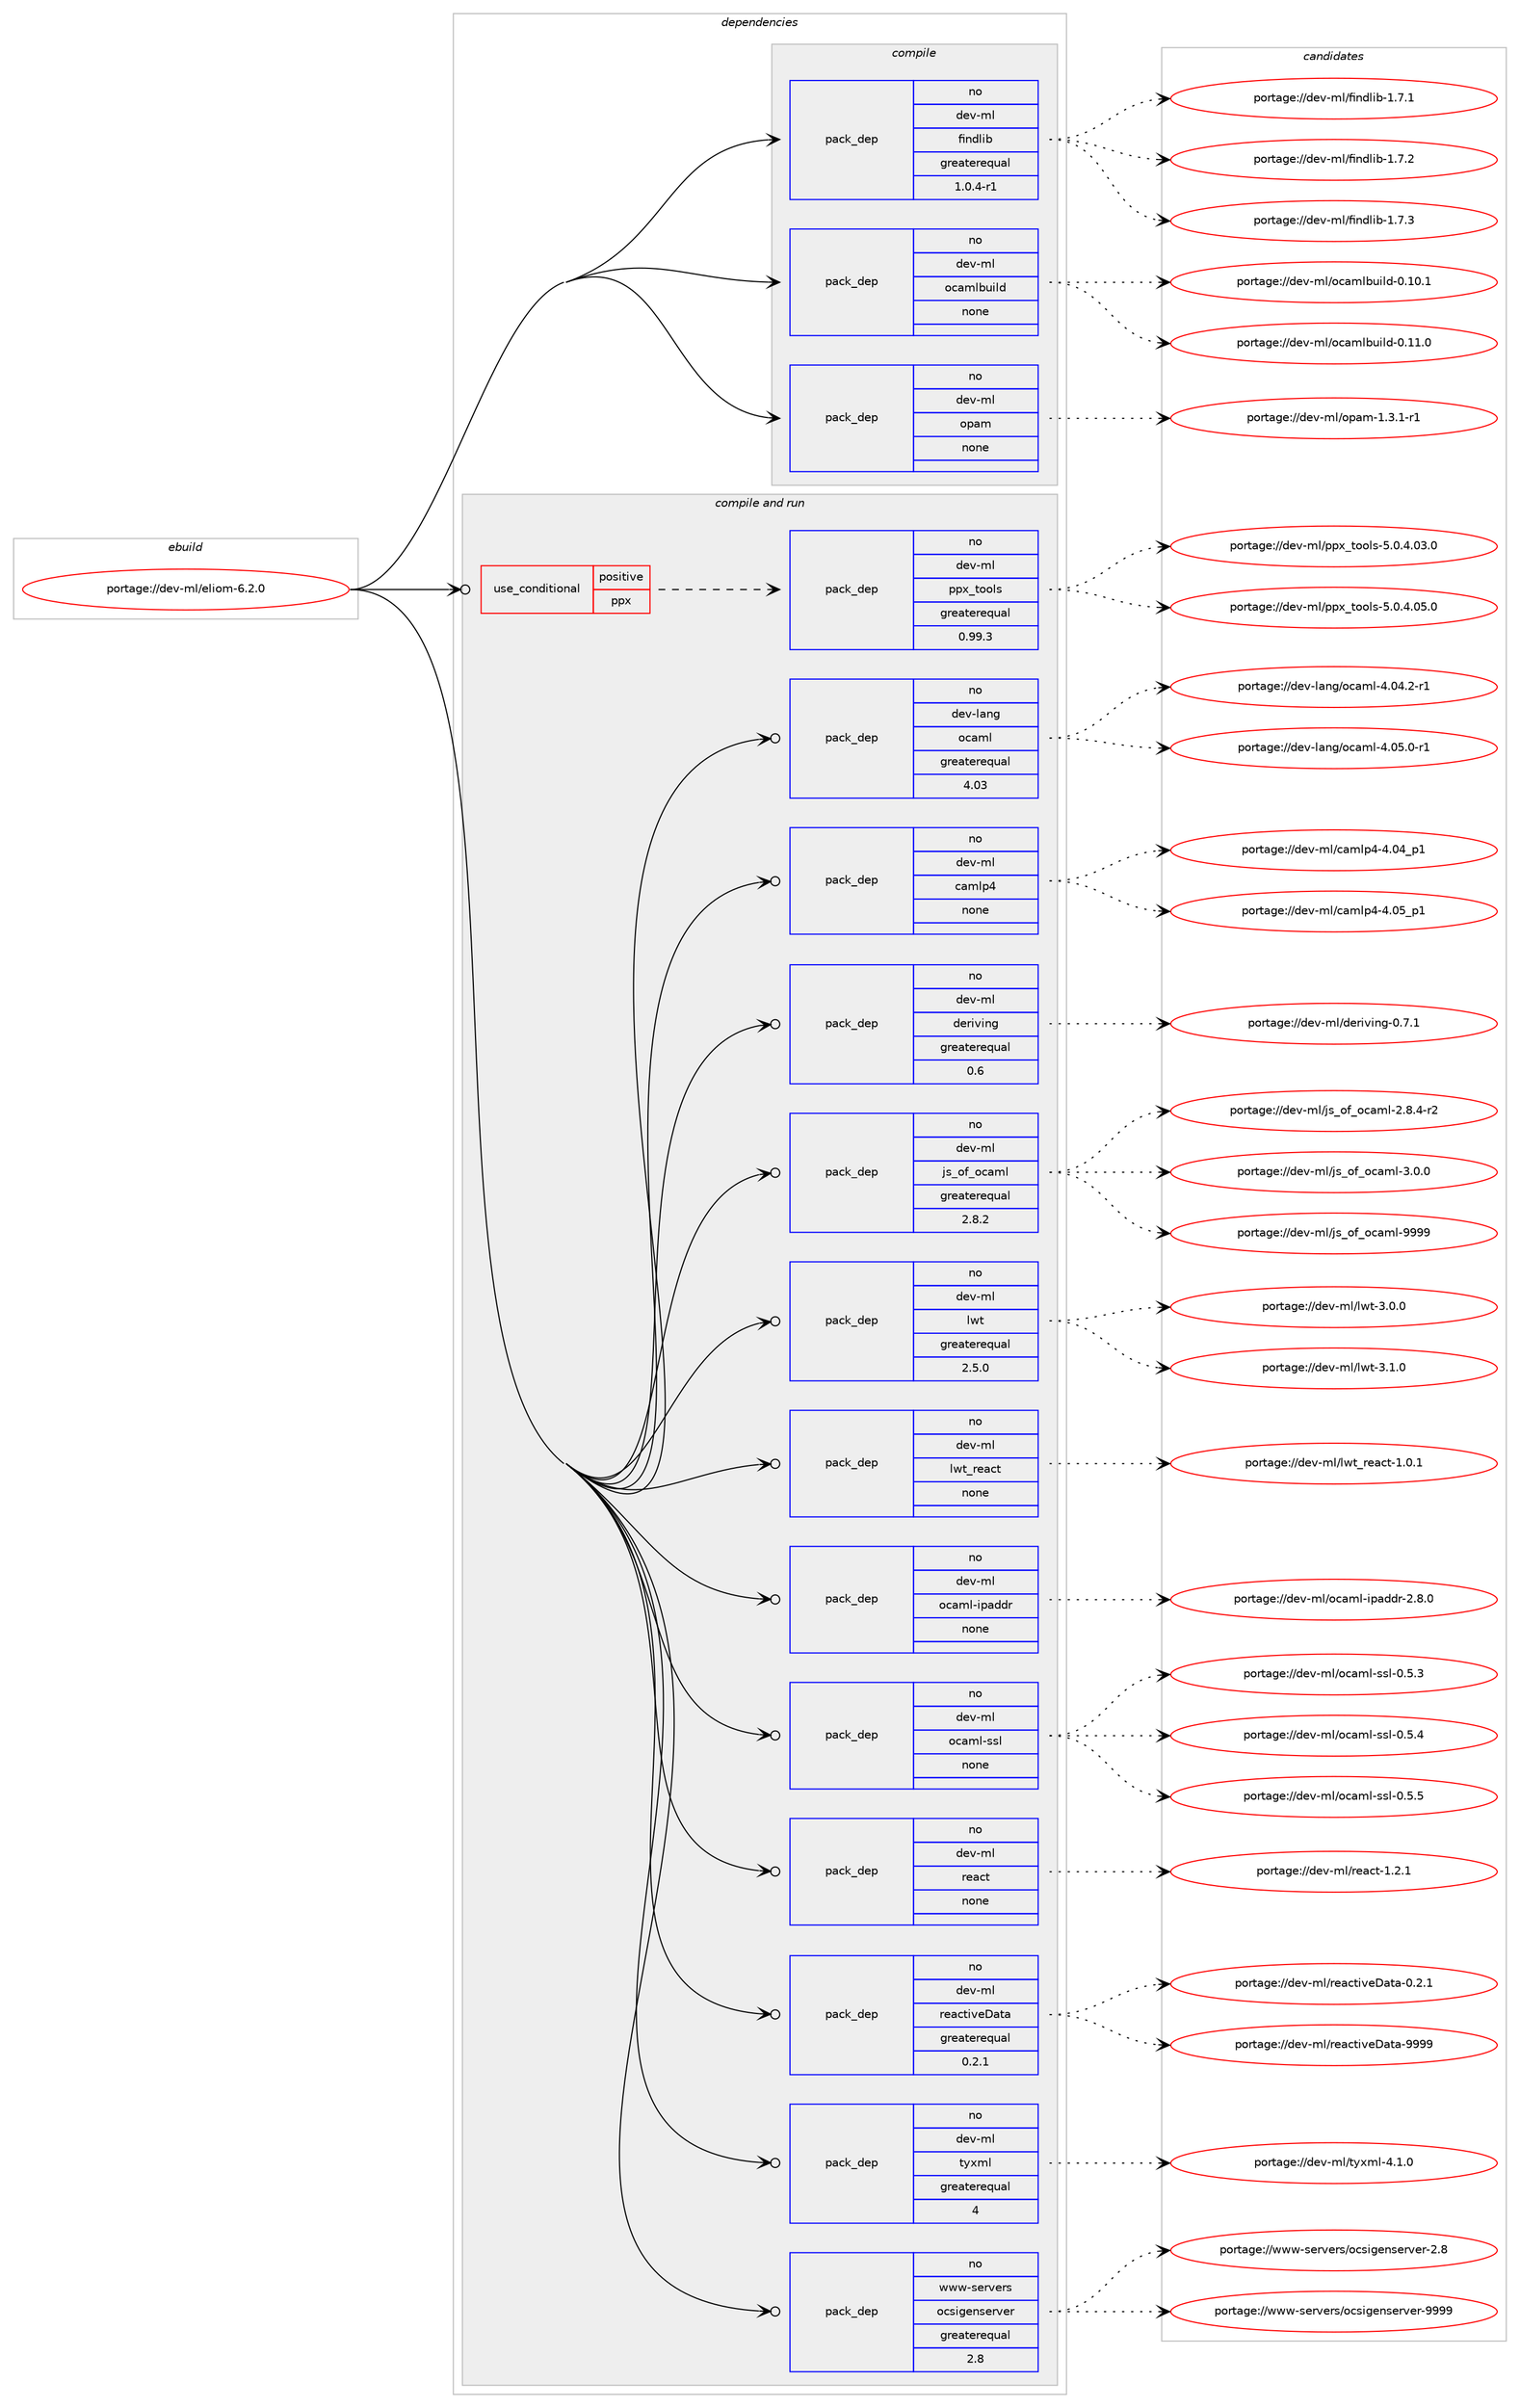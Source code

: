 digraph prolog {

# *************
# Graph options
# *************

newrank=true;
concentrate=true;
compound=true;
graph [rankdir=LR,fontname=Helvetica,fontsize=10,ranksep=1.5];#, ranksep=2.5, nodesep=0.2];
edge  [arrowhead=vee];
node  [fontname=Helvetica,fontsize=10];

# **********
# The ebuild
# **********

subgraph cluster_leftcol {
color=gray;
rank=same;
label=<<i>ebuild</i>>;
id [label="portage://dev-ml/eliom-6.2.0", color=red, width=4, href="../dev-ml/eliom-6.2.0.svg"];
}

# ****************
# The dependencies
# ****************

subgraph cluster_midcol {
color=gray;
label=<<i>dependencies</i>>;
subgraph cluster_compile {
fillcolor="#eeeeee";
style=filled;
label=<<i>compile</i>>;
subgraph pack80777 {
dependency106297 [label=<<TABLE BORDER="0" CELLBORDER="1" CELLSPACING="0" CELLPADDING="4" WIDTH="220"><TR><TD ROWSPAN="6" CELLPADDING="30">pack_dep</TD></TR><TR><TD WIDTH="110">no</TD></TR><TR><TD>dev-ml</TD></TR><TR><TD>findlib</TD></TR><TR><TD>greaterequal</TD></TR><TR><TD>1.0.4-r1</TD></TR></TABLE>>, shape=none, color=blue];
}
id:e -> dependency106297:w [weight=20,style="solid",arrowhead="vee"];
subgraph pack80778 {
dependency106298 [label=<<TABLE BORDER="0" CELLBORDER="1" CELLSPACING="0" CELLPADDING="4" WIDTH="220"><TR><TD ROWSPAN="6" CELLPADDING="30">pack_dep</TD></TR><TR><TD WIDTH="110">no</TD></TR><TR><TD>dev-ml</TD></TR><TR><TD>ocamlbuild</TD></TR><TR><TD>none</TD></TR><TR><TD></TD></TR></TABLE>>, shape=none, color=blue];
}
id:e -> dependency106298:w [weight=20,style="solid",arrowhead="vee"];
subgraph pack80779 {
dependency106299 [label=<<TABLE BORDER="0" CELLBORDER="1" CELLSPACING="0" CELLPADDING="4" WIDTH="220"><TR><TD ROWSPAN="6" CELLPADDING="30">pack_dep</TD></TR><TR><TD WIDTH="110">no</TD></TR><TR><TD>dev-ml</TD></TR><TR><TD>opam</TD></TR><TR><TD>none</TD></TR><TR><TD></TD></TR></TABLE>>, shape=none, color=blue];
}
id:e -> dependency106299:w [weight=20,style="solid",arrowhead="vee"];
}
subgraph cluster_compileandrun {
fillcolor="#eeeeee";
style=filled;
label=<<i>compile and run</i>>;
subgraph cond22372 {
dependency106300 [label=<<TABLE BORDER="0" CELLBORDER="1" CELLSPACING="0" CELLPADDING="4"><TR><TD ROWSPAN="3" CELLPADDING="10">use_conditional</TD></TR><TR><TD>positive</TD></TR><TR><TD>ppx</TD></TR></TABLE>>, shape=none, color=red];
subgraph pack80780 {
dependency106301 [label=<<TABLE BORDER="0" CELLBORDER="1" CELLSPACING="0" CELLPADDING="4" WIDTH="220"><TR><TD ROWSPAN="6" CELLPADDING="30">pack_dep</TD></TR><TR><TD WIDTH="110">no</TD></TR><TR><TD>dev-ml</TD></TR><TR><TD>ppx_tools</TD></TR><TR><TD>greaterequal</TD></TR><TR><TD>0.99.3</TD></TR></TABLE>>, shape=none, color=blue];
}
dependency106300:e -> dependency106301:w [weight=20,style="dashed",arrowhead="vee"];
}
id:e -> dependency106300:w [weight=20,style="solid",arrowhead="odotvee"];
subgraph pack80781 {
dependency106302 [label=<<TABLE BORDER="0" CELLBORDER="1" CELLSPACING="0" CELLPADDING="4" WIDTH="220"><TR><TD ROWSPAN="6" CELLPADDING="30">pack_dep</TD></TR><TR><TD WIDTH="110">no</TD></TR><TR><TD>dev-lang</TD></TR><TR><TD>ocaml</TD></TR><TR><TD>greaterequal</TD></TR><TR><TD>4.03</TD></TR></TABLE>>, shape=none, color=blue];
}
id:e -> dependency106302:w [weight=20,style="solid",arrowhead="odotvee"];
subgraph pack80782 {
dependency106303 [label=<<TABLE BORDER="0" CELLBORDER="1" CELLSPACING="0" CELLPADDING="4" WIDTH="220"><TR><TD ROWSPAN="6" CELLPADDING="30">pack_dep</TD></TR><TR><TD WIDTH="110">no</TD></TR><TR><TD>dev-ml</TD></TR><TR><TD>camlp4</TD></TR><TR><TD>none</TD></TR><TR><TD></TD></TR></TABLE>>, shape=none, color=blue];
}
id:e -> dependency106303:w [weight=20,style="solid",arrowhead="odotvee"];
subgraph pack80783 {
dependency106304 [label=<<TABLE BORDER="0" CELLBORDER="1" CELLSPACING="0" CELLPADDING="4" WIDTH="220"><TR><TD ROWSPAN="6" CELLPADDING="30">pack_dep</TD></TR><TR><TD WIDTH="110">no</TD></TR><TR><TD>dev-ml</TD></TR><TR><TD>deriving</TD></TR><TR><TD>greaterequal</TD></TR><TR><TD>0.6</TD></TR></TABLE>>, shape=none, color=blue];
}
id:e -> dependency106304:w [weight=20,style="solid",arrowhead="odotvee"];
subgraph pack80784 {
dependency106305 [label=<<TABLE BORDER="0" CELLBORDER="1" CELLSPACING="0" CELLPADDING="4" WIDTH="220"><TR><TD ROWSPAN="6" CELLPADDING="30">pack_dep</TD></TR><TR><TD WIDTH="110">no</TD></TR><TR><TD>dev-ml</TD></TR><TR><TD>js_of_ocaml</TD></TR><TR><TD>greaterequal</TD></TR><TR><TD>2.8.2</TD></TR></TABLE>>, shape=none, color=blue];
}
id:e -> dependency106305:w [weight=20,style="solid",arrowhead="odotvee"];
subgraph pack80785 {
dependency106306 [label=<<TABLE BORDER="0" CELLBORDER="1" CELLSPACING="0" CELLPADDING="4" WIDTH="220"><TR><TD ROWSPAN="6" CELLPADDING="30">pack_dep</TD></TR><TR><TD WIDTH="110">no</TD></TR><TR><TD>dev-ml</TD></TR><TR><TD>lwt</TD></TR><TR><TD>greaterequal</TD></TR><TR><TD>2.5.0</TD></TR></TABLE>>, shape=none, color=blue];
}
id:e -> dependency106306:w [weight=20,style="solid",arrowhead="odotvee"];
subgraph pack80786 {
dependency106307 [label=<<TABLE BORDER="0" CELLBORDER="1" CELLSPACING="0" CELLPADDING="4" WIDTH="220"><TR><TD ROWSPAN="6" CELLPADDING="30">pack_dep</TD></TR><TR><TD WIDTH="110">no</TD></TR><TR><TD>dev-ml</TD></TR><TR><TD>lwt_react</TD></TR><TR><TD>none</TD></TR><TR><TD></TD></TR></TABLE>>, shape=none, color=blue];
}
id:e -> dependency106307:w [weight=20,style="solid",arrowhead="odotvee"];
subgraph pack80787 {
dependency106308 [label=<<TABLE BORDER="0" CELLBORDER="1" CELLSPACING="0" CELLPADDING="4" WIDTH="220"><TR><TD ROWSPAN="6" CELLPADDING="30">pack_dep</TD></TR><TR><TD WIDTH="110">no</TD></TR><TR><TD>dev-ml</TD></TR><TR><TD>ocaml-ipaddr</TD></TR><TR><TD>none</TD></TR><TR><TD></TD></TR></TABLE>>, shape=none, color=blue];
}
id:e -> dependency106308:w [weight=20,style="solid",arrowhead="odotvee"];
subgraph pack80788 {
dependency106309 [label=<<TABLE BORDER="0" CELLBORDER="1" CELLSPACING="0" CELLPADDING="4" WIDTH="220"><TR><TD ROWSPAN="6" CELLPADDING="30">pack_dep</TD></TR><TR><TD WIDTH="110">no</TD></TR><TR><TD>dev-ml</TD></TR><TR><TD>ocaml-ssl</TD></TR><TR><TD>none</TD></TR><TR><TD></TD></TR></TABLE>>, shape=none, color=blue];
}
id:e -> dependency106309:w [weight=20,style="solid",arrowhead="odotvee"];
subgraph pack80789 {
dependency106310 [label=<<TABLE BORDER="0" CELLBORDER="1" CELLSPACING="0" CELLPADDING="4" WIDTH="220"><TR><TD ROWSPAN="6" CELLPADDING="30">pack_dep</TD></TR><TR><TD WIDTH="110">no</TD></TR><TR><TD>dev-ml</TD></TR><TR><TD>react</TD></TR><TR><TD>none</TD></TR><TR><TD></TD></TR></TABLE>>, shape=none, color=blue];
}
id:e -> dependency106310:w [weight=20,style="solid",arrowhead="odotvee"];
subgraph pack80790 {
dependency106311 [label=<<TABLE BORDER="0" CELLBORDER="1" CELLSPACING="0" CELLPADDING="4" WIDTH="220"><TR><TD ROWSPAN="6" CELLPADDING="30">pack_dep</TD></TR><TR><TD WIDTH="110">no</TD></TR><TR><TD>dev-ml</TD></TR><TR><TD>reactiveData</TD></TR><TR><TD>greaterequal</TD></TR><TR><TD>0.2.1</TD></TR></TABLE>>, shape=none, color=blue];
}
id:e -> dependency106311:w [weight=20,style="solid",arrowhead="odotvee"];
subgraph pack80791 {
dependency106312 [label=<<TABLE BORDER="0" CELLBORDER="1" CELLSPACING="0" CELLPADDING="4" WIDTH="220"><TR><TD ROWSPAN="6" CELLPADDING="30">pack_dep</TD></TR><TR><TD WIDTH="110">no</TD></TR><TR><TD>dev-ml</TD></TR><TR><TD>tyxml</TD></TR><TR><TD>greaterequal</TD></TR><TR><TD>4</TD></TR></TABLE>>, shape=none, color=blue];
}
id:e -> dependency106312:w [weight=20,style="solid",arrowhead="odotvee"];
subgraph pack80792 {
dependency106313 [label=<<TABLE BORDER="0" CELLBORDER="1" CELLSPACING="0" CELLPADDING="4" WIDTH="220"><TR><TD ROWSPAN="6" CELLPADDING="30">pack_dep</TD></TR><TR><TD WIDTH="110">no</TD></TR><TR><TD>www-servers</TD></TR><TR><TD>ocsigenserver</TD></TR><TR><TD>greaterequal</TD></TR><TR><TD>2.8</TD></TR></TABLE>>, shape=none, color=blue];
}
id:e -> dependency106313:w [weight=20,style="solid",arrowhead="odotvee"];
}
subgraph cluster_run {
fillcolor="#eeeeee";
style=filled;
label=<<i>run</i>>;
}
}

# **************
# The candidates
# **************

subgraph cluster_choices {
rank=same;
color=gray;
label=<<i>candidates</i>>;

subgraph choice80777 {
color=black;
nodesep=1;
choiceportage100101118451091084710210511010010810598454946554649 [label="portage://dev-ml/findlib-1.7.1", color=red, width=4,href="../dev-ml/findlib-1.7.1.svg"];
choiceportage100101118451091084710210511010010810598454946554650 [label="portage://dev-ml/findlib-1.7.2", color=red, width=4,href="../dev-ml/findlib-1.7.2.svg"];
choiceportage100101118451091084710210511010010810598454946554651 [label="portage://dev-ml/findlib-1.7.3", color=red, width=4,href="../dev-ml/findlib-1.7.3.svg"];
dependency106297:e -> choiceportage100101118451091084710210511010010810598454946554649:w [style=dotted,weight="100"];
dependency106297:e -> choiceportage100101118451091084710210511010010810598454946554650:w [style=dotted,weight="100"];
dependency106297:e -> choiceportage100101118451091084710210511010010810598454946554651:w [style=dotted,weight="100"];
}
subgraph choice80778 {
color=black;
nodesep=1;
choiceportage100101118451091084711199971091089811710510810045484649484649 [label="portage://dev-ml/ocamlbuild-0.10.1", color=red, width=4,href="../dev-ml/ocamlbuild-0.10.1.svg"];
choiceportage100101118451091084711199971091089811710510810045484649494648 [label="portage://dev-ml/ocamlbuild-0.11.0", color=red, width=4,href="../dev-ml/ocamlbuild-0.11.0.svg"];
dependency106298:e -> choiceportage100101118451091084711199971091089811710510810045484649484649:w [style=dotted,weight="100"];
dependency106298:e -> choiceportage100101118451091084711199971091089811710510810045484649494648:w [style=dotted,weight="100"];
}
subgraph choice80779 {
color=black;
nodesep=1;
choiceportage1001011184510910847111112971094549465146494511449 [label="portage://dev-ml/opam-1.3.1-r1", color=red, width=4,href="../dev-ml/opam-1.3.1-r1.svg"];
dependency106299:e -> choiceportage1001011184510910847111112971094549465146494511449:w [style=dotted,weight="100"];
}
subgraph choice80780 {
color=black;
nodesep=1;
choiceportage1001011184510910847112112120951161111111081154553464846524648514648 [label="portage://dev-ml/ppx_tools-5.0.4.03.0", color=red, width=4,href="../dev-ml/ppx_tools-5.0.4.03.0.svg"];
choiceportage1001011184510910847112112120951161111111081154553464846524648534648 [label="portage://dev-ml/ppx_tools-5.0.4.05.0", color=red, width=4,href="../dev-ml/ppx_tools-5.0.4.05.0.svg"];
dependency106301:e -> choiceportage1001011184510910847112112120951161111111081154553464846524648514648:w [style=dotted,weight="100"];
dependency106301:e -> choiceportage1001011184510910847112112120951161111111081154553464846524648534648:w [style=dotted,weight="100"];
}
subgraph choice80781 {
color=black;
nodesep=1;
choiceportage1001011184510897110103471119997109108455246485246504511449 [label="portage://dev-lang/ocaml-4.04.2-r1", color=red, width=4,href="../dev-lang/ocaml-4.04.2-r1.svg"];
choiceportage1001011184510897110103471119997109108455246485346484511449 [label="portage://dev-lang/ocaml-4.05.0-r1", color=red, width=4,href="../dev-lang/ocaml-4.05.0-r1.svg"];
dependency106302:e -> choiceportage1001011184510897110103471119997109108455246485246504511449:w [style=dotted,weight="100"];
dependency106302:e -> choiceportage1001011184510897110103471119997109108455246485346484511449:w [style=dotted,weight="100"];
}
subgraph choice80782 {
color=black;
nodesep=1;
choiceportage100101118451091084799971091081125245524648529511249 [label="portage://dev-ml/camlp4-4.04_p1", color=red, width=4,href="../dev-ml/camlp4-4.04_p1.svg"];
choiceportage100101118451091084799971091081125245524648539511249 [label="portage://dev-ml/camlp4-4.05_p1", color=red, width=4,href="../dev-ml/camlp4-4.05_p1.svg"];
dependency106303:e -> choiceportage100101118451091084799971091081125245524648529511249:w [style=dotted,weight="100"];
dependency106303:e -> choiceportage100101118451091084799971091081125245524648539511249:w [style=dotted,weight="100"];
}
subgraph choice80783 {
color=black;
nodesep=1;
choiceportage1001011184510910847100101114105118105110103454846554649 [label="portage://dev-ml/deriving-0.7.1", color=red, width=4,href="../dev-ml/deriving-0.7.1.svg"];
dependency106304:e -> choiceportage1001011184510910847100101114105118105110103454846554649:w [style=dotted,weight="100"];
}
subgraph choice80784 {
color=black;
nodesep=1;
choiceportage1001011184510910847106115951111029511199971091084550465646524511450 [label="portage://dev-ml/js_of_ocaml-2.8.4-r2", color=red, width=4,href="../dev-ml/js_of_ocaml-2.8.4-r2.svg"];
choiceportage100101118451091084710611595111102951119997109108455146484648 [label="portage://dev-ml/js_of_ocaml-3.0.0", color=red, width=4,href="../dev-ml/js_of_ocaml-3.0.0.svg"];
choiceportage1001011184510910847106115951111029511199971091084557575757 [label="portage://dev-ml/js_of_ocaml-9999", color=red, width=4,href="../dev-ml/js_of_ocaml-9999.svg"];
dependency106305:e -> choiceportage1001011184510910847106115951111029511199971091084550465646524511450:w [style=dotted,weight="100"];
dependency106305:e -> choiceportage100101118451091084710611595111102951119997109108455146484648:w [style=dotted,weight="100"];
dependency106305:e -> choiceportage1001011184510910847106115951111029511199971091084557575757:w [style=dotted,weight="100"];
}
subgraph choice80785 {
color=black;
nodesep=1;
choiceportage1001011184510910847108119116455146484648 [label="portage://dev-ml/lwt-3.0.0", color=red, width=4,href="../dev-ml/lwt-3.0.0.svg"];
choiceportage1001011184510910847108119116455146494648 [label="portage://dev-ml/lwt-3.1.0", color=red, width=4,href="../dev-ml/lwt-3.1.0.svg"];
dependency106306:e -> choiceportage1001011184510910847108119116455146484648:w [style=dotted,weight="100"];
dependency106306:e -> choiceportage1001011184510910847108119116455146494648:w [style=dotted,weight="100"];
}
subgraph choice80786 {
color=black;
nodesep=1;
choiceportage1001011184510910847108119116951141019799116454946484649 [label="portage://dev-ml/lwt_react-1.0.1", color=red, width=4,href="../dev-ml/lwt_react-1.0.1.svg"];
dependency106307:e -> choiceportage1001011184510910847108119116951141019799116454946484649:w [style=dotted,weight="100"];
}
subgraph choice80787 {
color=black;
nodesep=1;
choiceportage100101118451091084711199971091084510511297100100114455046564648 [label="portage://dev-ml/ocaml-ipaddr-2.8.0", color=red, width=4,href="../dev-ml/ocaml-ipaddr-2.8.0.svg"];
dependency106308:e -> choiceportage100101118451091084711199971091084510511297100100114455046564648:w [style=dotted,weight="100"];
}
subgraph choice80788 {
color=black;
nodesep=1;
choiceportage1001011184510910847111999710910845115115108454846534651 [label="portage://dev-ml/ocaml-ssl-0.5.3", color=red, width=4,href="../dev-ml/ocaml-ssl-0.5.3.svg"];
choiceportage1001011184510910847111999710910845115115108454846534652 [label="portage://dev-ml/ocaml-ssl-0.5.4", color=red, width=4,href="../dev-ml/ocaml-ssl-0.5.4.svg"];
choiceportage1001011184510910847111999710910845115115108454846534653 [label="portage://dev-ml/ocaml-ssl-0.5.5", color=red, width=4,href="../dev-ml/ocaml-ssl-0.5.5.svg"];
dependency106309:e -> choiceportage1001011184510910847111999710910845115115108454846534651:w [style=dotted,weight="100"];
dependency106309:e -> choiceportage1001011184510910847111999710910845115115108454846534652:w [style=dotted,weight="100"];
dependency106309:e -> choiceportage1001011184510910847111999710910845115115108454846534653:w [style=dotted,weight="100"];
}
subgraph choice80789 {
color=black;
nodesep=1;
choiceportage10010111845109108471141019799116454946504649 [label="portage://dev-ml/react-1.2.1", color=red, width=4,href="../dev-ml/react-1.2.1.svg"];
dependency106310:e -> choiceportage10010111845109108471141019799116454946504649:w [style=dotted,weight="100"];
}
subgraph choice80790 {
color=black;
nodesep=1;
choiceportage10010111845109108471141019799116105118101689711697454846504649 [label="portage://dev-ml/reactiveData-0.2.1", color=red, width=4,href="../dev-ml/reactiveData-0.2.1.svg"];
choiceportage100101118451091084711410197991161051181016897116974557575757 [label="portage://dev-ml/reactiveData-9999", color=red, width=4,href="../dev-ml/reactiveData-9999.svg"];
dependency106311:e -> choiceportage10010111845109108471141019799116105118101689711697454846504649:w [style=dotted,weight="100"];
dependency106311:e -> choiceportage100101118451091084711410197991161051181016897116974557575757:w [style=dotted,weight="100"];
}
subgraph choice80791 {
color=black;
nodesep=1;
choiceportage1001011184510910847116121120109108455246494648 [label="portage://dev-ml/tyxml-4.1.0", color=red, width=4,href="../dev-ml/tyxml-4.1.0.svg"];
dependency106312:e -> choiceportage1001011184510910847116121120109108455246494648:w [style=dotted,weight="100"];
}
subgraph choice80792 {
color=black;
nodesep=1;
choiceportage11911911945115101114118101114115471119911510510310111011510111411810111445504656 [label="portage://www-servers/ocsigenserver-2.8", color=red, width=4,href="../www-servers/ocsigenserver-2.8.svg"];
choiceportage1191191194511510111411810111411547111991151051031011101151011141181011144557575757 [label="portage://www-servers/ocsigenserver-9999", color=red, width=4,href="../www-servers/ocsigenserver-9999.svg"];
dependency106313:e -> choiceportage11911911945115101114118101114115471119911510510310111011510111411810111445504656:w [style=dotted,weight="100"];
dependency106313:e -> choiceportage1191191194511510111411810111411547111991151051031011101151011141181011144557575757:w [style=dotted,weight="100"];
}
}

}
